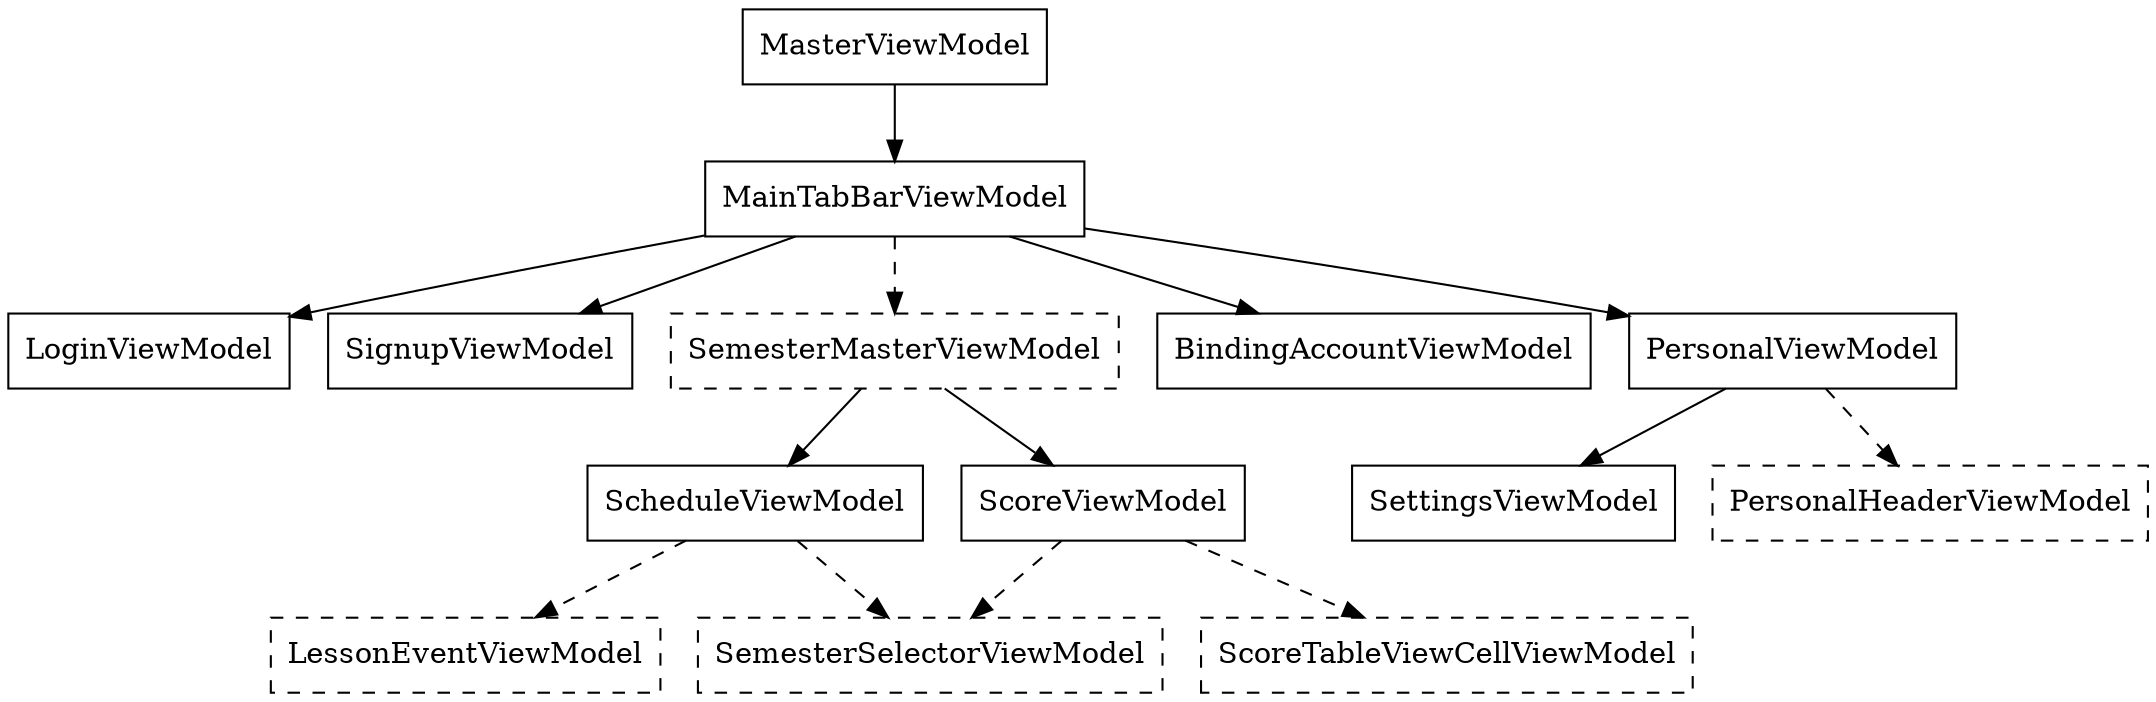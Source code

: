 digraph ViewModel{
	node[shape = record];

	MasterViewModel->MainTabBarViewModel;

	MainTabBarViewModel->LoginViewModel;
	MainTabBarViewModel->SignupViewModel;
	MainTabBarViewModel->SemesterMasterViewModel[style = dashed];
	MainTabBarViewModel->BindingAccountViewModel;
	MainTabBarViewModel->PersonalViewModel;

	SemesterMasterViewModel[style = dashed];
	SemesterMasterViewModel->ScheduleViewModel;
	SemesterMasterViewModel->ScoreViewModel;

	ScheduleViewModel->LessonEventViewModel[style = dashed];
	ScheduleViewModel->SemesterSelectorViewModel[style = dashed];
	LessonEventViewModel[style = dashed];

	ScoreViewModel->ScoreTableViewCellViewModel[style = dashed];
	ScoreViewModel->SemesterSelectorViewModel[style = dashed];
	ScoreTableViewCellViewModel[style = dashed];

	SemesterSelectorViewModel[style = dashed];

	PersonalViewModel->SettingsViewModel;
	PersonalViewModel->PersonalHeaderViewModel[style = dashed];
	PersonalHeaderViewModel[style = dashed];
}
